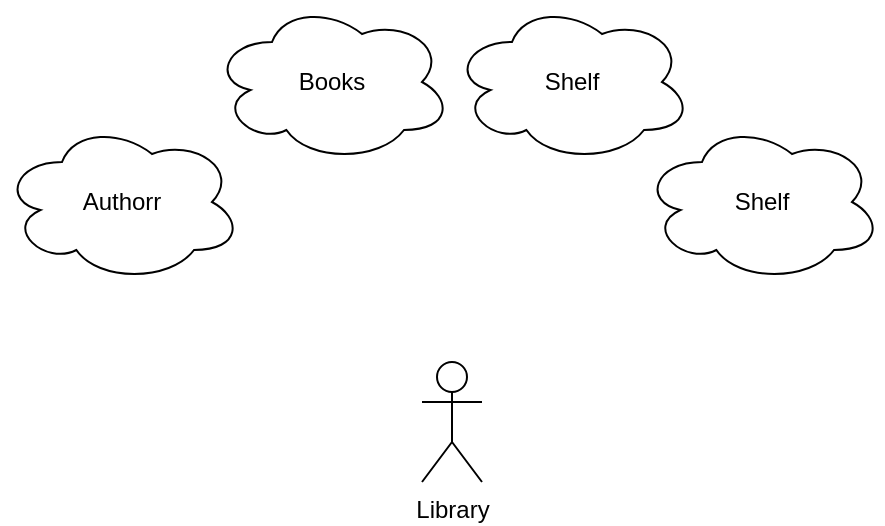 <mxfile>
    <diagram id="qbN92btFmdJMqoe_B3VC" name="Page-1">
        <mxGraphModel dx="710" dy="704" grid="1" gridSize="10" guides="1" tooltips="1" connect="1" arrows="1" fold="1" page="1" pageScale="1" pageWidth="850" pageHeight="1100" math="0" shadow="0">
            <root>
                <mxCell id="0"/>
                <mxCell id="1" parent="0"/>
                <mxCell id="2" value="Library" style="shape=umlActor;verticalLabelPosition=bottom;verticalAlign=top;html=1;outlineConnect=0;" parent="1" vertex="1">
                    <mxGeometry x="410" y="550" width="30" height="60" as="geometry"/>
                </mxCell>
                <mxCell id="3" value="Books" style="ellipse;shape=cloud;whiteSpace=wrap;html=1;" parent="1" vertex="1">
                    <mxGeometry x="305" y="370" width="120" height="80" as="geometry"/>
                </mxCell>
                <mxCell id="4" value="Authorr" style="ellipse;shape=cloud;whiteSpace=wrap;html=1;" parent="1" vertex="1">
                    <mxGeometry x="200" y="430" width="120" height="80" as="geometry"/>
                </mxCell>
                <mxCell id="5" value="Shelf" style="ellipse;shape=cloud;whiteSpace=wrap;html=1;" parent="1" vertex="1">
                    <mxGeometry x="425" y="370" width="120" height="80" as="geometry"/>
                </mxCell>
                <mxCell id="10" value="Shelf" style="ellipse;shape=cloud;whiteSpace=wrap;html=1;" parent="1" vertex="1">
                    <mxGeometry x="520" y="430" width="120" height="80" as="geometry"/>
                </mxCell>
            </root>
        </mxGraphModel>
    </diagram>
    <diagram id="740rxnVlXfR0QwS6qlu7" name="Page-2">
        <mxGraphModel dx="966" dy="704" grid="1" gridSize="10" guides="1" tooltips="1" connect="1" arrows="1" fold="1" page="1" pageScale="1" pageWidth="850" pageHeight="1100" math="0" shadow="0">
            <root>
                <mxCell id="0"/>
                <mxCell id="1" parent="0"/>
                <mxCell id="jjBJAYzoqlZI7esLiwd4-1" value="Library" style="rounded=1;whiteSpace=wrap;html=1;" vertex="1" parent="1">
                    <mxGeometry x="365" y="600" width="120" height="60" as="geometry"/>
                </mxCell>
                <mxCell id="jjBJAYzoqlZI7esLiwd4-2" value="Books" style="rounded=1;whiteSpace=wrap;html=1;" vertex="1" parent="1">
                    <mxGeometry x="590" y="460" width="120" height="60" as="geometry"/>
                </mxCell>
                <mxCell id="jjBJAYzoqlZI7esLiwd4-3" value="Author" style="rounded=1;whiteSpace=wrap;html=1;" vertex="1" parent="1">
                    <mxGeometry x="140" y="460" width="120" height="60" as="geometry"/>
                </mxCell>
            </root>
        </mxGraphModel>
    </diagram>
</mxfile>